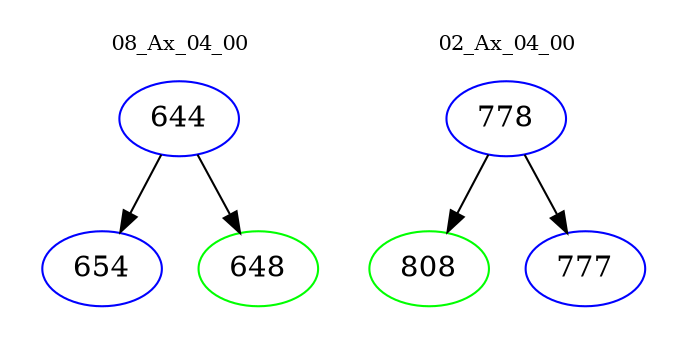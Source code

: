 digraph{
subgraph cluster_0 {
color = white
label = "08_Ax_04_00";
fontsize=10;
T0_644 [label="644", color="blue"]
T0_644 -> T0_654 [color="black"]
T0_654 [label="654", color="blue"]
T0_644 -> T0_648 [color="black"]
T0_648 [label="648", color="green"]
}
subgraph cluster_1 {
color = white
label = "02_Ax_04_00";
fontsize=10;
T1_778 [label="778", color="blue"]
T1_778 -> T1_808 [color="black"]
T1_808 [label="808", color="green"]
T1_778 -> T1_777 [color="black"]
T1_777 [label="777", color="blue"]
}
}
